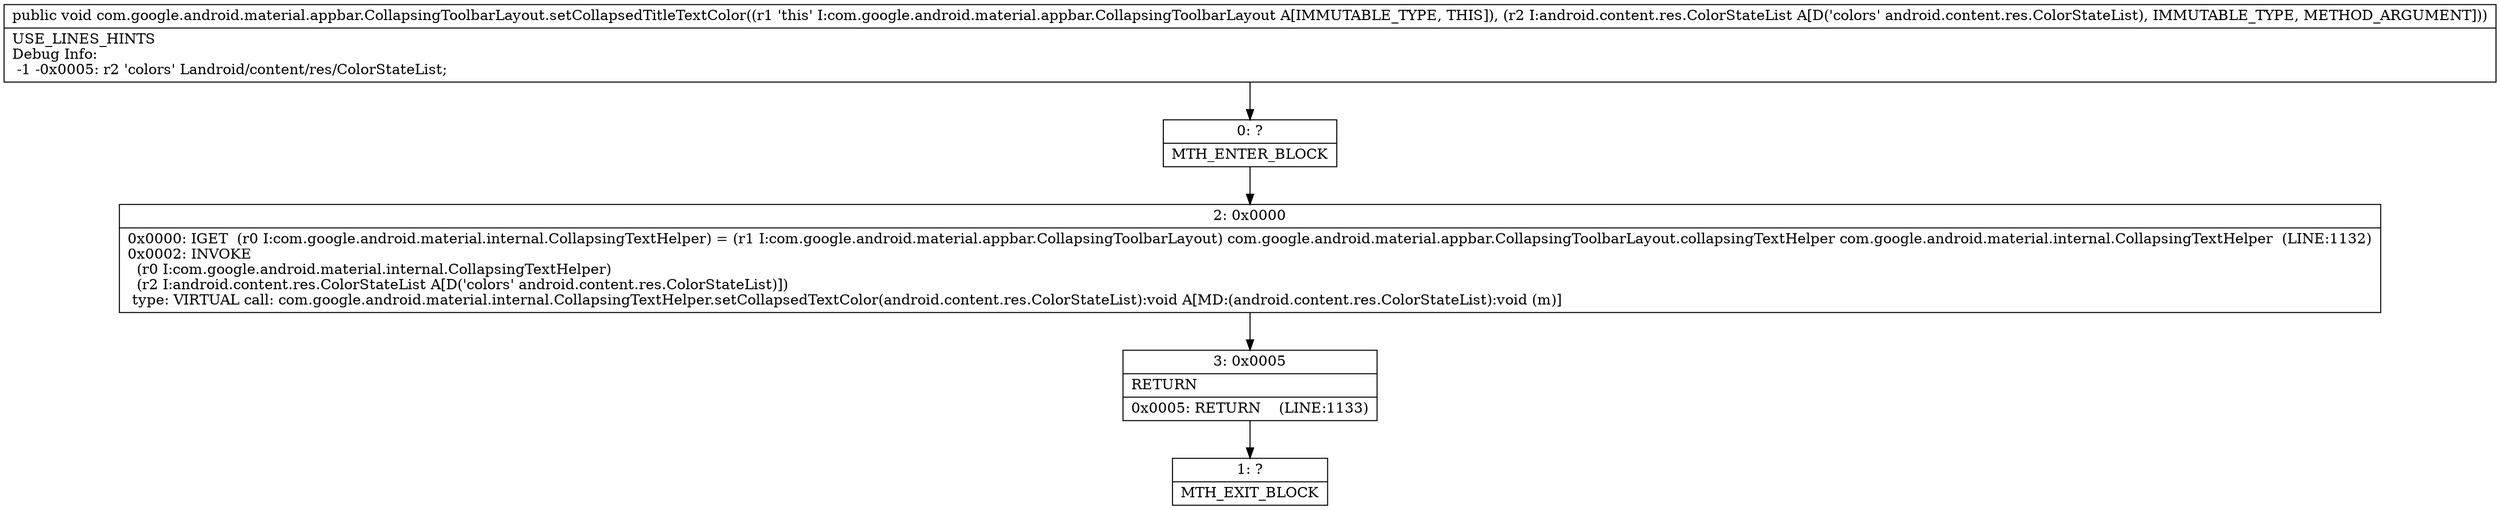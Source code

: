 digraph "CFG forcom.google.android.material.appbar.CollapsingToolbarLayout.setCollapsedTitleTextColor(Landroid\/content\/res\/ColorStateList;)V" {
Node_0 [shape=record,label="{0\:\ ?|MTH_ENTER_BLOCK\l}"];
Node_2 [shape=record,label="{2\:\ 0x0000|0x0000: IGET  (r0 I:com.google.android.material.internal.CollapsingTextHelper) = (r1 I:com.google.android.material.appbar.CollapsingToolbarLayout) com.google.android.material.appbar.CollapsingToolbarLayout.collapsingTextHelper com.google.android.material.internal.CollapsingTextHelper  (LINE:1132)\l0x0002: INVOKE  \l  (r0 I:com.google.android.material.internal.CollapsingTextHelper)\l  (r2 I:android.content.res.ColorStateList A[D('colors' android.content.res.ColorStateList)])\l type: VIRTUAL call: com.google.android.material.internal.CollapsingTextHelper.setCollapsedTextColor(android.content.res.ColorStateList):void A[MD:(android.content.res.ColorStateList):void (m)]\l}"];
Node_3 [shape=record,label="{3\:\ 0x0005|RETURN\l|0x0005: RETURN    (LINE:1133)\l}"];
Node_1 [shape=record,label="{1\:\ ?|MTH_EXIT_BLOCK\l}"];
MethodNode[shape=record,label="{public void com.google.android.material.appbar.CollapsingToolbarLayout.setCollapsedTitleTextColor((r1 'this' I:com.google.android.material.appbar.CollapsingToolbarLayout A[IMMUTABLE_TYPE, THIS]), (r2 I:android.content.res.ColorStateList A[D('colors' android.content.res.ColorStateList), IMMUTABLE_TYPE, METHOD_ARGUMENT]))  | USE_LINES_HINTS\lDebug Info:\l  \-1 \-0x0005: r2 'colors' Landroid\/content\/res\/ColorStateList;\l}"];
MethodNode -> Node_0;Node_0 -> Node_2;
Node_2 -> Node_3;
Node_3 -> Node_1;
}

